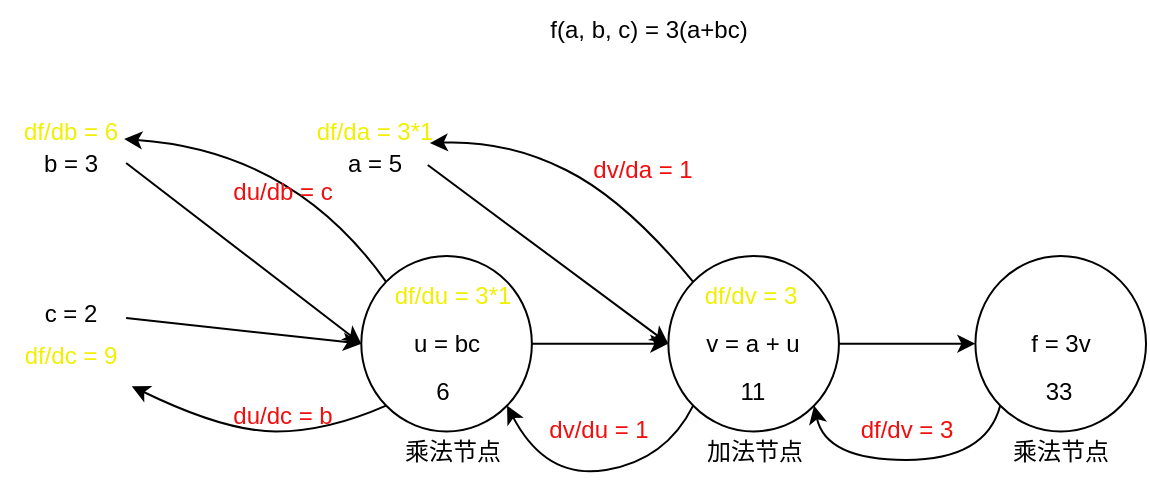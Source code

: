 <mxfile version="24.6.1" type="device">
  <diagram name="第 1 页" id="XvhfZ5JBWzrNQxs_6jSn">
    <mxGraphModel dx="984" dy="747" grid="1" gridSize="10" guides="1" tooltips="1" connect="1" arrows="1" fold="1" page="1" pageScale="1" pageWidth="827" pageHeight="1169" math="0" shadow="0">
      <root>
        <mxCell id="0" />
        <mxCell id="1" parent="0" />
        <mxCell id="m3IsVdMSxBYW_cnfWiEG-19" value="u = bc" style="ellipse;whiteSpace=wrap;html=1;" vertex="1" parent="1">
          <mxGeometry x="257.647" y="427.979" width="85.294" height="87.766" as="geometry" />
        </mxCell>
        <mxCell id="m3IsVdMSxBYW_cnfWiEG-20" value="a = 5" style="text;html=1;align=center;verticalAlign=middle;resizable=0;points=[];autosize=1;strokeColor=none;fillColor=none;" vertex="1" parent="1">
          <mxGeometry x="238.882" y="366.542" width="50" height="30" as="geometry" />
        </mxCell>
        <mxCell id="m3IsVdMSxBYW_cnfWiEG-21" value="b = 3" style="text;html=1;align=center;verticalAlign=middle;resizable=0;points=[];autosize=1;strokeColor=none;fillColor=none;" vertex="1" parent="1">
          <mxGeometry x="87.059" y="366.542" width="50" height="30" as="geometry" />
        </mxCell>
        <mxCell id="m3IsVdMSxBYW_cnfWiEG-22" value="f(a, b, c) = 3(a+bc)" style="text;html=1;align=center;verticalAlign=middle;resizable=0;points=[];autosize=1;strokeColor=none;fillColor=none;" vertex="1" parent="1">
          <mxGeometry x="341.169" y="300" width="120" height="30" as="geometry" />
        </mxCell>
        <mxCell id="m3IsVdMSxBYW_cnfWiEG-23" value="c = 2" style="text;html=1;align=center;verticalAlign=middle;resizable=0;points=[];autosize=1;strokeColor=none;fillColor=none;" vertex="1" parent="1">
          <mxGeometry x="87.059" y="442.021" width="50" height="30" as="geometry" />
        </mxCell>
        <mxCell id="m3IsVdMSxBYW_cnfWiEG-24" value="v = a + u" style="ellipse;whiteSpace=wrap;html=1;" vertex="1" parent="1">
          <mxGeometry x="411.176" y="427.979" width="85.294" height="87.766" as="geometry" />
        </mxCell>
        <mxCell id="m3IsVdMSxBYW_cnfWiEG-26" value="f = 3v" style="ellipse;whiteSpace=wrap;html=1;" vertex="1" parent="1">
          <mxGeometry x="564.706" y="427.979" width="85.294" height="87.766" as="geometry" />
        </mxCell>
        <mxCell id="m3IsVdMSxBYW_cnfWiEG-27" value="" style="edgeStyle=none;orthogonalLoop=1;jettySize=auto;html=1;rounded=0;exitX=1.06;exitY=0.567;exitDx=0;exitDy=0;exitPerimeter=0;entryX=0;entryY=0.5;entryDx=0;entryDy=0;" edge="1" parent="1" source="m3IsVdMSxBYW_cnfWiEG-23" target="m3IsVdMSxBYW_cnfWiEG-19">
          <mxGeometry width="100" relative="1" as="geometry">
            <mxPoint x="172.353" y="585.957" as="sourcePoint" />
            <mxPoint x="342.941" y="585.957" as="targetPoint" />
            <Array as="points" />
          </mxGeometry>
        </mxCell>
        <mxCell id="m3IsVdMSxBYW_cnfWiEG-28" value="" style="edgeStyle=none;orthogonalLoop=1;jettySize=auto;html=1;rounded=0;exitX=1.06;exitY=0.5;exitDx=0;exitDy=0;exitPerimeter=0;entryX=0;entryY=0.5;entryDx=0;entryDy=0;" edge="1" parent="1" source="m3IsVdMSxBYW_cnfWiEG-21" target="m3IsVdMSxBYW_cnfWiEG-19">
          <mxGeometry width="100" relative="1" as="geometry">
            <mxPoint x="121.176" y="375.319" as="sourcePoint" />
            <mxPoint x="291.765" y="375.319" as="targetPoint" />
            <Array as="points" />
          </mxGeometry>
        </mxCell>
        <mxCell id="m3IsVdMSxBYW_cnfWiEG-29" value="" style="edgeStyle=none;orthogonalLoop=1;jettySize=auto;html=1;rounded=0;exitX=1.04;exitY=0.533;exitDx=0;exitDy=0;exitPerimeter=0;entryX=0;entryY=0.5;entryDx=0;entryDy=0;" edge="1" parent="1" source="m3IsVdMSxBYW_cnfWiEG-20" target="m3IsVdMSxBYW_cnfWiEG-24">
          <mxGeometry width="100" relative="1" as="geometry">
            <mxPoint x="189.412" y="287.553" as="sourcePoint" />
            <mxPoint x="360.0" y="287.553" as="targetPoint" />
            <Array as="points" />
          </mxGeometry>
        </mxCell>
        <mxCell id="m3IsVdMSxBYW_cnfWiEG-31" value="" style="edgeStyle=none;orthogonalLoop=1;jettySize=auto;html=1;rounded=0;exitX=1;exitY=0.5;exitDx=0;exitDy=0;entryX=0;entryY=0.5;entryDx=0;entryDy=0;" edge="1" parent="1" source="m3IsVdMSxBYW_cnfWiEG-19" target="m3IsVdMSxBYW_cnfWiEG-24">
          <mxGeometry width="100" relative="1" as="geometry">
            <mxPoint x="342.941" y="445.532" as="sourcePoint" />
            <mxPoint x="513.529" y="445.532" as="targetPoint" />
            <Array as="points" />
          </mxGeometry>
        </mxCell>
        <mxCell id="m3IsVdMSxBYW_cnfWiEG-32" value="" style="edgeStyle=none;orthogonalLoop=1;jettySize=auto;html=1;rounded=0;exitX=1;exitY=0.5;exitDx=0;exitDy=0;entryX=0;entryY=0.5;entryDx=0;entryDy=0;" edge="1" parent="1" source="m3IsVdMSxBYW_cnfWiEG-24" target="m3IsVdMSxBYW_cnfWiEG-26">
          <mxGeometry width="100" relative="1" as="geometry">
            <mxPoint x="445.294" y="621.063" as="sourcePoint" />
            <mxPoint x="615.882" y="621.063" as="targetPoint" />
            <Array as="points" />
          </mxGeometry>
        </mxCell>
        <mxCell id="m3IsVdMSxBYW_cnfWiEG-33" value="6" style="text;html=1;align=center;verticalAlign=middle;resizable=0;points=[];autosize=1;strokeColor=none;fillColor=none;" vertex="1" parent="1">
          <mxGeometry x="283.081" y="480.638" width="30" height="30" as="geometry" />
        </mxCell>
        <mxCell id="m3IsVdMSxBYW_cnfWiEG-34" value="11" style="text;html=1;align=center;verticalAlign=middle;resizable=0;points=[];autosize=1;strokeColor=none;fillColor=none;" vertex="1" parent="1">
          <mxGeometry x="432.732" y="480.638" width="40" height="30" as="geometry" />
        </mxCell>
        <mxCell id="m3IsVdMSxBYW_cnfWiEG-35" value="33" style="text;html=1;align=center;verticalAlign=middle;resizable=0;points=[];autosize=1;strokeColor=none;fillColor=none;" vertex="1" parent="1">
          <mxGeometry x="586.259" y="480.638" width="40" height="30" as="geometry" />
        </mxCell>
        <mxCell id="m3IsVdMSxBYW_cnfWiEG-39" value="" style="curved=1;endArrow=classic;html=1;rounded=0;exitX=0;exitY=1;exitDx=0;exitDy=0;entryX=1;entryY=1;entryDx=0;entryDy=0;" edge="1" parent="1" source="m3IsVdMSxBYW_cnfWiEG-26" target="m3IsVdMSxBYW_cnfWiEG-24">
          <mxGeometry width="50" height="50" relative="1" as="geometry">
            <mxPoint x="342.941" y="638.617" as="sourcePoint" />
            <mxPoint x="428.235" y="550.851" as="targetPoint" />
            <Array as="points">
              <mxPoint x="570" y="530" />
              <mxPoint x="490" y="530" />
            </Array>
          </mxGeometry>
        </mxCell>
        <mxCell id="m3IsVdMSxBYW_cnfWiEG-40" value="df/dv = 3" style="text;html=1;align=center;verticalAlign=middle;resizable=0;points=[];autosize=1;strokeColor=none;fillColor=none;fontColor=#F00E0E;" vertex="1" parent="1">
          <mxGeometry x="494.707" y="500.0" width="70" height="30" as="geometry" />
        </mxCell>
        <mxCell id="m3IsVdMSxBYW_cnfWiEG-41" value="" style="curved=1;endArrow=classic;html=1;rounded=0;exitX=0;exitY=1;exitDx=0;exitDy=0;entryX=1;entryY=1;entryDx=0;entryDy=0;" edge="1" parent="1" source="m3IsVdMSxBYW_cnfWiEG-24" target="m3IsVdMSxBYW_cnfWiEG-19">
          <mxGeometry width="50" height="50" relative="1" as="geometry">
            <mxPoint x="342.941" y="638.617" as="sourcePoint" />
            <mxPoint x="428.235" y="550.851" as="targetPoint" />
            <Array as="points">
              <mxPoint x="410" y="530" />
              <mxPoint x="350" y="540" />
            </Array>
          </mxGeometry>
        </mxCell>
        <mxCell id="m3IsVdMSxBYW_cnfWiEG-42" value="df/dv = 3" style="text;html=1;align=center;verticalAlign=middle;resizable=0;points=[];autosize=1;strokeColor=none;fillColor=none;fontColor=#F0F000;" vertex="1" parent="1">
          <mxGeometry x="416.913" y="433.081" width="70" height="30" as="geometry" />
        </mxCell>
        <mxCell id="m3IsVdMSxBYW_cnfWiEG-43" value="dv/du = 1" style="text;html=1;align=center;verticalAlign=middle;resizable=0;points=[];autosize=1;strokeColor=none;fillColor=none;fontColor=#F00E0E;" vertex="1" parent="1">
          <mxGeometry x="341.173" y="500.005" width="70" height="30" as="geometry" />
        </mxCell>
        <mxCell id="m3IsVdMSxBYW_cnfWiEG-44" value="" style="curved=1;endArrow=classic;html=1;rounded=0;exitX=0;exitY=0;exitDx=0;exitDy=0;entryX=1.06;entryY=0.167;entryDx=0;entryDy=0;entryPerimeter=0;" edge="1" parent="1" source="m3IsVdMSxBYW_cnfWiEG-24" target="m3IsVdMSxBYW_cnfWiEG-20">
          <mxGeometry width="50" height="50" relative="1" as="geometry">
            <mxPoint x="342.941" y="638.617" as="sourcePoint" />
            <mxPoint x="428.235" y="550.851" as="targetPoint" />
            <Array as="points">
              <mxPoint x="390" y="400" />
              <mxPoint x="330" y="370" />
            </Array>
          </mxGeometry>
        </mxCell>
        <mxCell id="m3IsVdMSxBYW_cnfWiEG-45" value="dv/da = 1" style="text;html=1;align=center;verticalAlign=middle;resizable=0;points=[];autosize=1;strokeColor=none;fillColor=none;fontColor=#F00E0E;" vertex="1" parent="1">
          <mxGeometry x="362.729" y="370.0" width="70" height="30" as="geometry" />
        </mxCell>
        <mxCell id="m3IsVdMSxBYW_cnfWiEG-46" value="df/du = 3*1" style="text;html=1;align=center;verticalAlign=middle;resizable=0;points=[];autosize=1;strokeColor=none;fillColor=none;fontColor=#F0F000;" vertex="1" parent="1">
          <mxGeometry x="262.943" y="433.084" width="80" height="30" as="geometry" />
        </mxCell>
        <mxCell id="m3IsVdMSxBYW_cnfWiEG-48" value="df/da = 3*1" style="text;html=1;align=center;verticalAlign=middle;resizable=0;points=[];autosize=1;fontColor=#F0F000;" vertex="1" parent="1">
          <mxGeometry x="223.88" y="350.582" width="80" height="30" as="geometry" />
        </mxCell>
        <mxCell id="m3IsVdMSxBYW_cnfWiEG-49" value="" style="curved=1;endArrow=classic;html=1;rounded=0;exitX=0;exitY=0;exitDx=0;exitDy=0;entryX=1.04;entryY=0.1;entryDx=0;entryDy=0;entryPerimeter=0;" edge="1" parent="1" source="m3IsVdMSxBYW_cnfWiEG-19" target="m3IsVdMSxBYW_cnfWiEG-21">
          <mxGeometry width="50" height="50" relative="1" as="geometry">
            <mxPoint x="342.941" y="638.617" as="sourcePoint" />
            <mxPoint x="428.235" y="550.851" as="targetPoint" />
            <Array as="points">
              <mxPoint x="223.529" y="375.319" />
            </Array>
          </mxGeometry>
        </mxCell>
        <mxCell id="m3IsVdMSxBYW_cnfWiEG-50" value="du/db = c" style="text;html=1;align=center;verticalAlign=middle;resizable=0;points=[];autosize=1;strokeColor=none;fillColor=none;fontColor=#F00E0E;" vertex="1" parent="1">
          <mxGeometry x="182.588" y="380.585" width="70" height="30" as="geometry" />
        </mxCell>
        <mxCell id="m3IsVdMSxBYW_cnfWiEG-53" value="df/db = 6" style="text;html=1;align=center;verticalAlign=middle;resizable=0;points=[];autosize=1;strokeColor=none;fillColor=none;fontColor=#F0F000;" vertex="1" parent="1">
          <mxGeometry x="77.06" y="350.579" width="70" height="30" as="geometry" />
        </mxCell>
        <mxCell id="m3IsVdMSxBYW_cnfWiEG-54" value="df/dc = 9" style="text;html=1;align=center;verticalAlign=middle;resizable=0;points=[];autosize=1;strokeColor=none;fillColor=none;fontColor=#F0F000;" vertex="1" parent="1">
          <mxGeometry x="77.06" y="463.085" width="70" height="30" as="geometry" />
        </mxCell>
        <mxCell id="m3IsVdMSxBYW_cnfWiEG-58" value="" style="curved=1;endArrow=classic;html=1;rounded=0;exitX=0;exitY=1;exitDx=0;exitDy=0;" edge="1" parent="1" source="m3IsVdMSxBYW_cnfWiEG-19" target="m3IsVdMSxBYW_cnfWiEG-54">
          <mxGeometry width="50" height="50" relative="1" as="geometry">
            <mxPoint x="270" y="503" as="sourcePoint" />
            <mxPoint x="145" y="495" as="targetPoint" />
            <Array as="points">
              <mxPoint x="240.588" y="515.744" />
              <mxPoint x="189.412" y="515.744" />
            </Array>
          </mxGeometry>
        </mxCell>
        <mxCell id="m3IsVdMSxBYW_cnfWiEG-52" value="du/dc = b" style="text;html=1;align=center;verticalAlign=middle;resizable=0;points=[];autosize=1;strokeColor=none;fillColor=none;fontColor=#F00E0E;" vertex="1" parent="1">
          <mxGeometry x="182.588" y="493.081" width="70" height="30" as="geometry" />
        </mxCell>
        <mxCell id="m3IsVdMSxBYW_cnfWiEG-59" value="乘法节点" style="text;html=1;align=center;verticalAlign=middle;resizable=0;points=[];autosize=1;strokeColor=none;fillColor=none;" vertex="1" parent="1">
          <mxGeometry x="267.94" y="510.64" width="70" height="30" as="geometry" />
        </mxCell>
        <mxCell id="m3IsVdMSxBYW_cnfWiEG-60" value="加法节点" style="text;html=1;align=center;verticalAlign=middle;resizable=0;points=[];autosize=1;strokeColor=none;fillColor=none;" vertex="1" parent="1">
          <mxGeometry x="418.82" y="510.64" width="70" height="30" as="geometry" />
        </mxCell>
        <mxCell id="m3IsVdMSxBYW_cnfWiEG-61" value="乘法节点" style="text;html=1;align=center;verticalAlign=middle;resizable=0;points=[];autosize=1;strokeColor=none;fillColor=none;" vertex="1" parent="1">
          <mxGeometry x="572.35" y="510.64" width="70" height="30" as="geometry" />
        </mxCell>
      </root>
    </mxGraphModel>
  </diagram>
</mxfile>
